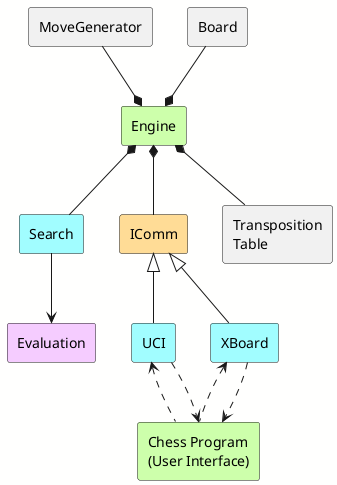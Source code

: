 @startuml architecture
skinparam shadowing false
skinparam componentStyle rectangle
skinparam backgroundColor #FFFFFE

hide empty methods
hide empty members

component "Engine" as Engine #cdffab
component "Search" as Search #a1fdff
component "Evaluation" as Evaluation #f5ccff
component IComm #ffdc96
component "UCI" as Uci #a1fdff
component "XBoard" as XBoard #a1fdff
component "Transposition\nTable" as TT
component Board
component MoveGenerator
component "Chess Program\n(User Interface)" as GUI #cdffab

Engine *-- IComm
Engine *-up- Board
Engine *-up- MoveGenerator
Engine *-- TT
IComm <|-- Uci
IComm <|-- XBoard
Engine *-- Search
Search --> Evaluation
Uci <.. GUI
Uci ..> GUI
XBoard <.. GUI
XBoard ..> GUI
@enduml